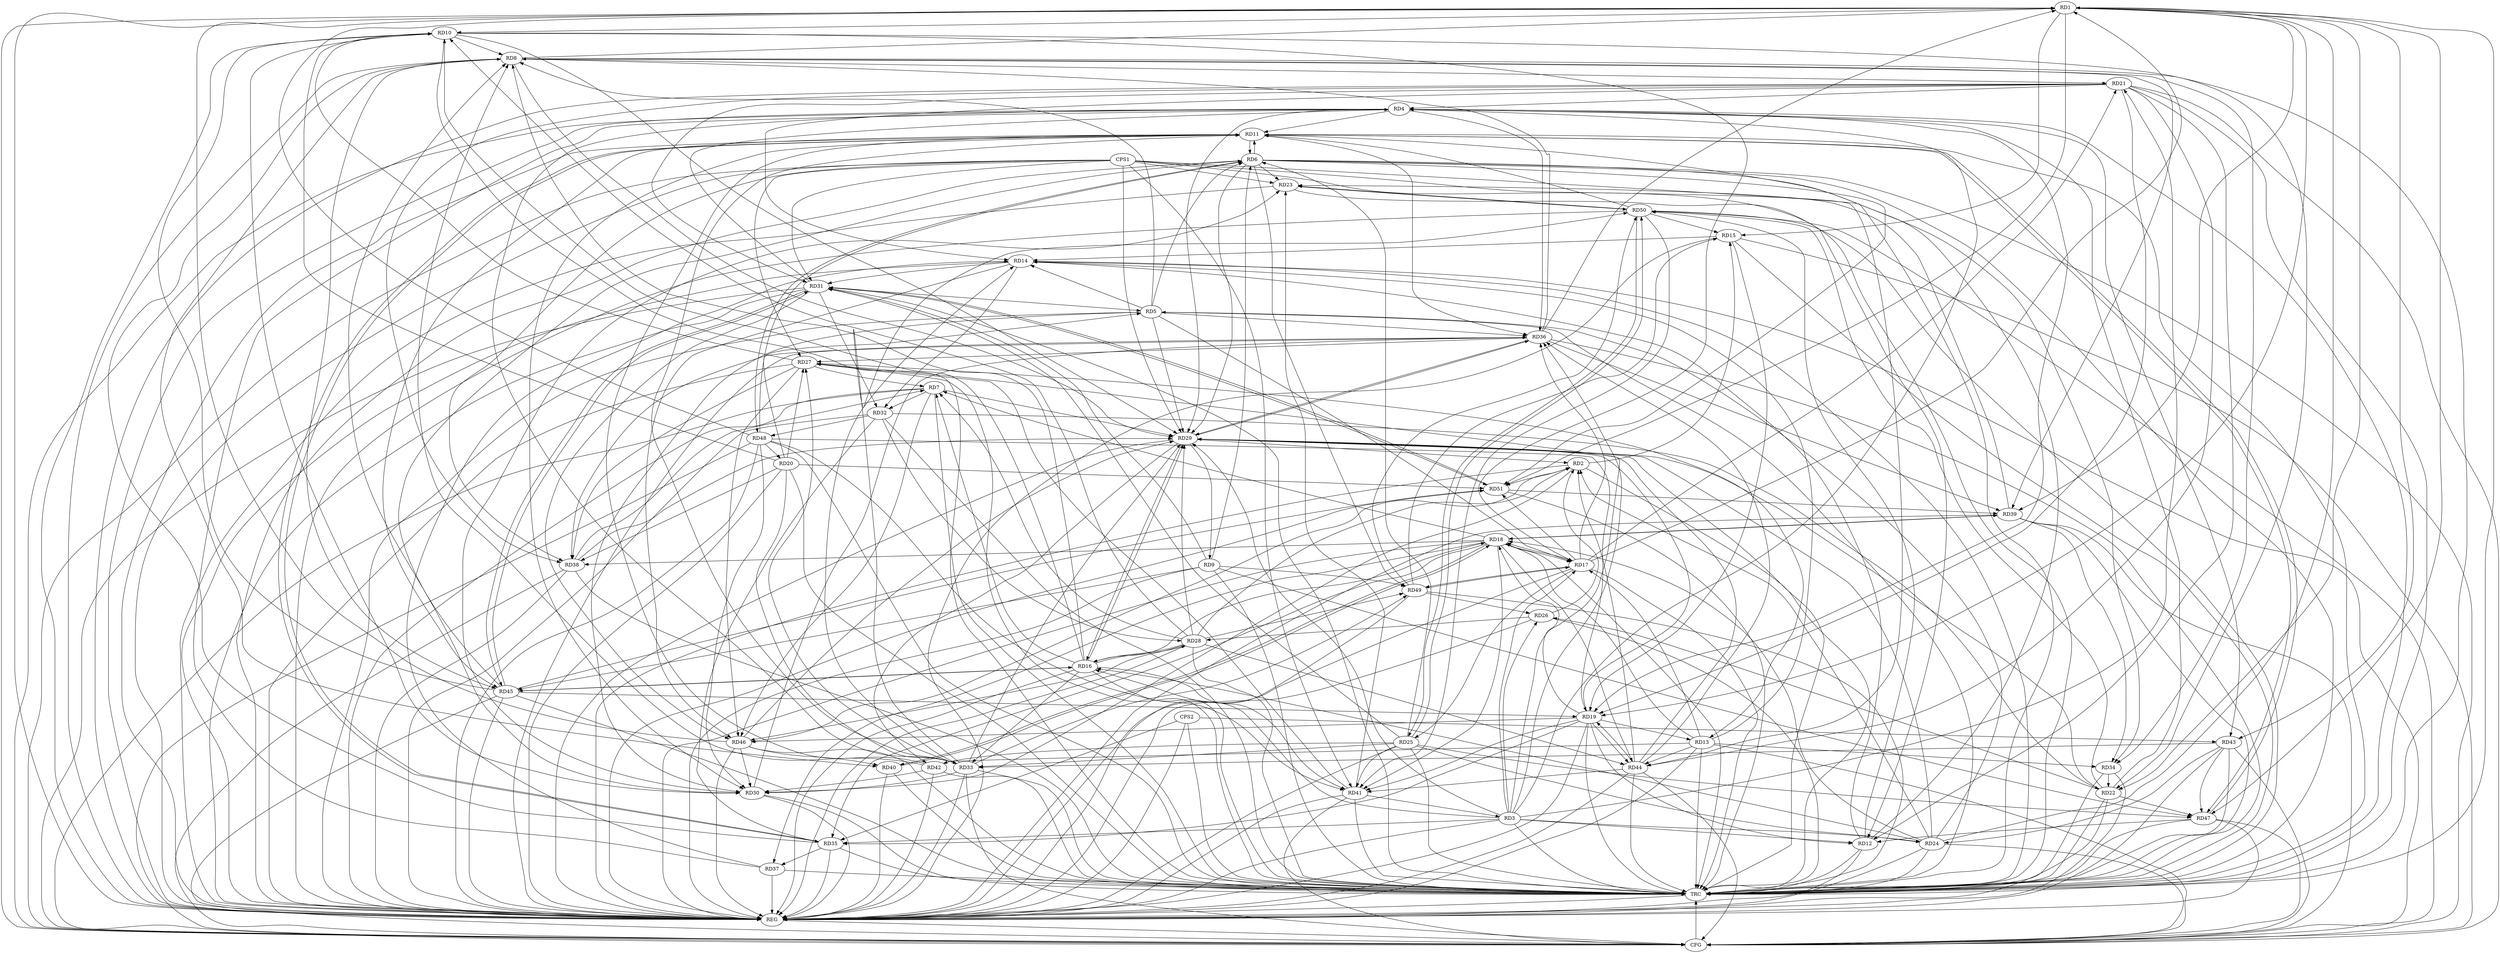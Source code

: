 strict digraph G {
  RD1 [ label="RD1" ];
  RD2 [ label="RD2" ];
  RD3 [ label="RD3" ];
  RD4 [ label="RD4" ];
  RD5 [ label="RD5" ];
  RD6 [ label="RD6" ];
  RD7 [ label="RD7" ];
  RD8 [ label="RD8" ];
  RD9 [ label="RD9" ];
  RD10 [ label="RD10" ];
  RD11 [ label="RD11" ];
  RD12 [ label="RD12" ];
  RD13 [ label="RD13" ];
  RD14 [ label="RD14" ];
  RD15 [ label="RD15" ];
  RD16 [ label="RD16" ];
  RD17 [ label="RD17" ];
  RD18 [ label="RD18" ];
  RD19 [ label="RD19" ];
  RD20 [ label="RD20" ];
  RD21 [ label="RD21" ];
  RD22 [ label="RD22" ];
  RD23 [ label="RD23" ];
  RD24 [ label="RD24" ];
  RD25 [ label="RD25" ];
  RD26 [ label="RD26" ];
  RD27 [ label="RD27" ];
  RD28 [ label="RD28" ];
  RD29 [ label="RD29" ];
  RD30 [ label="RD30" ];
  RD31 [ label="RD31" ];
  RD32 [ label="RD32" ];
  RD33 [ label="RD33" ];
  RD34 [ label="RD34" ];
  RD35 [ label="RD35" ];
  RD36 [ label="RD36" ];
  RD37 [ label="RD37" ];
  RD38 [ label="RD38" ];
  RD39 [ label="RD39" ];
  RD40 [ label="RD40" ];
  RD41 [ label="RD41" ];
  RD42 [ label="RD42" ];
  RD43 [ label="RD43" ];
  RD44 [ label="RD44" ];
  RD45 [ label="RD45" ];
  RD46 [ label="RD46" ];
  RD47 [ label="RD47" ];
  RD48 [ label="RD48" ];
  RD49 [ label="RD49" ];
  RD50 [ label="RD50" ];
  RD51 [ label="RD51" ];
  CPS1 [ label="CPS1" ];
  CPS2 [ label="CPS2" ];
  REG [ label="REG" ];
  CFG [ label="CFG" ];
  TRC [ label="TRC" ];
  RD8 -> RD1;
  RD1 -> RD10;
  RD1 -> RD15;
  RD17 -> RD1;
  RD1 -> RD19;
  RD1 -> RD22;
  RD24 -> RD1;
  RD36 -> RD1;
  RD1 -> RD39;
  RD1 -> RD43;
  RD46 -> RD1;
  RD1 -> RD47;
  RD48 -> RD1;
  RD1 -> RD51;
  RD2 -> RD15;
  RD24 -> RD2;
  RD26 -> RD2;
  RD28 -> RD2;
  RD29 -> RD2;
  RD2 -> RD30;
  RD44 -> RD2;
  RD46 -> RD2;
  RD2 -> RD51;
  RD3 -> RD4;
  RD3 -> RD12;
  RD3 -> RD16;
  RD3 -> RD17;
  RD3 -> RD21;
  RD3 -> RD24;
  RD3 -> RD26;
  RD3 -> RD27;
  RD3 -> RD35;
  RD3 -> RD36;
  RD41 -> RD3;
  RD4 -> RD11;
  RD4 -> RD19;
  RD21 -> RD4;
  RD22 -> RD4;
  RD4 -> RD29;
  RD31 -> RD4;
  RD4 -> RD33;
  RD4 -> RD36;
  RD37 -> RD4;
  RD4 -> RD43;
  RD5 -> RD6;
  RD5 -> RD8;
  RD5 -> RD14;
  RD5 -> RD17;
  RD20 -> RD5;
  RD24 -> RD5;
  RD5 -> RD29;
  RD5 -> RD30;
  RD31 -> RD5;
  RD5 -> RD36;
  RD9 -> RD6;
  RD6 -> RD11;
  RD11 -> RD6;
  RD6 -> RD23;
  RD25 -> RD6;
  RD6 -> RD29;
  RD6 -> RD34;
  RD45 -> RD6;
  RD6 -> RD48;
  RD48 -> RD6;
  RD6 -> RD49;
  RD6 -> RD51;
  RD16 -> RD7;
  RD18 -> RD7;
  RD27 -> RD7;
  RD28 -> RD7;
  RD7 -> RD29;
  RD7 -> RD32;
  RD38 -> RD7;
  RD7 -> RD46;
  RD10 -> RD8;
  RD16 -> RD8;
  RD8 -> RD21;
  RD30 -> RD8;
  RD8 -> RD34;
  RD35 -> RD8;
  RD36 -> RD8;
  RD8 -> RD39;
  RD8 -> RD40;
  RD42 -> RD8;
  RD8 -> RD45;
  RD29 -> RD9;
  RD9 -> RD31;
  RD9 -> RD45;
  RD9 -> RD47;
  RD9 -> RD49;
  RD16 -> RD10;
  RD10 -> RD17;
  RD20 -> RD10;
  RD10 -> RD22;
  RD27 -> RD10;
  RD28 -> RD10;
  RD10 -> RD29;
  RD10 -> RD30;
  RD45 -> RD10;
  RD12 -> RD11;
  RD11 -> RD30;
  RD33 -> RD11;
  RD11 -> RD35;
  RD35 -> RD11;
  RD11 -> RD36;
  RD42 -> RD11;
  RD11 -> RD45;
  RD11 -> RD47;
  RD47 -> RD11;
  RD50 -> RD11;
  RD12 -> RD14;
  RD19 -> RD12;
  RD21 -> RD12;
  RD47 -> RD12;
  RD12 -> RD50;
  RD13 -> RD14;
  RD13 -> RD17;
  RD13 -> RD18;
  RD19 -> RD13;
  RD27 -> RD13;
  RD13 -> RD34;
  RD13 -> RD42;
  RD13 -> RD44;
  RD15 -> RD14;
  RD21 -> RD14;
  RD14 -> RD31;
  RD14 -> RD32;
  RD33 -> RD14;
  RD37 -> RD14;
  RD14 -> RD46;
  RD15 -> RD19;
  RD49 -> RD15;
  RD50 -> RD15;
  RD16 -> RD18;
  RD24 -> RD16;
  RD16 -> RD28;
  RD28 -> RD16;
  RD16 -> RD29;
  RD29 -> RD16;
  RD16 -> RD33;
  RD16 -> RD41;
  RD16 -> RD45;
  RD45 -> RD16;
  RD17 -> RD18;
  RD18 -> RD17;
  RD17 -> RD21;
  RD17 -> RD25;
  RD17 -> RD36;
  RD17 -> RD49;
  RD49 -> RD17;
  RD17 -> RD51;
  RD19 -> RD18;
  RD24 -> RD18;
  RD18 -> RD35;
  RD18 -> RD37;
  RD18 -> RD38;
  RD18 -> RD39;
  RD39 -> RD18;
  RD18 -> RD40;
  RD40 -> RD18;
  RD18 -> RD41;
  RD18 -> RD44;
  RD21 -> RD19;
  RD19 -> RD29;
  RD19 -> RD35;
  RD19 -> RD41;
  RD19 -> RD44;
  RD44 -> RD19;
  RD45 -> RD19;
  RD19 -> RD46;
  RD48 -> RD19;
  RD20 -> RD27;
  RD20 -> RD33;
  RD20 -> RD38;
  RD48 -> RD20;
  RD20 -> RD51;
  RD21 -> RD31;
  RD21 -> RD38;
  RD21 -> RD44;
  RD22 -> RD26;
  RD22 -> RD29;
  RD32 -> RD22;
  RD34 -> RD22;
  RD22 -> RD47;
  RD22 -> RD50;
  RD30 -> RD23;
  RD39 -> RD23;
  RD41 -> RD23;
  RD23 -> RD50;
  RD50 -> RD23;
  RD25 -> RD24;
  RD43 -> RD24;
  RD25 -> RD31;
  RD25 -> RD33;
  RD25 -> RD41;
  RD25 -> RD42;
  RD25 -> RD47;
  RD25 -> RD50;
  RD50 -> RD25;
  RD26 -> RD28;
  RD49 -> RD26;
  RD33 -> RD27;
  RD36 -> RD27;
  RD27 -> RD38;
  RD41 -> RD27;
  RD27 -> RD46;
  RD32 -> RD28;
  RD28 -> RD44;
  RD28 -> RD46;
  RD28 -> RD49;
  RD33 -> RD29;
  RD29 -> RD36;
  RD29 -> RD42;
  RD46 -> RD29;
  RD33 -> RD30;
  RD30 -> RD36;
  RD42 -> RD30;
  RD46 -> RD30;
  RD48 -> RD30;
  RD31 -> RD32;
  RD31 -> RD45;
  RD45 -> RD31;
  RD31 -> RD46;
  RD31 -> RD51;
  RD51 -> RD31;
  RD32 -> RD35;
  RD32 -> RD48;
  RD43 -> RD33;
  RD33 -> RD49;
  RD33 -> RD50;
  RD39 -> RD34;
  RD35 -> RD37;
  RD36 -> RD38;
  RD36 -> RD39;
  RD44 -> RD36;
  RD51 -> RD39;
  RD46 -> RD40;
  RD44 -> RD41;
  RD48 -> RD41;
  RD50 -> RD41;
  RD43 -> RD47;
  RD45 -> RD51;
  RD49 -> RD50;
  CPS1 -> RD38;
  CPS1 -> RD41;
  CPS1 -> RD29;
  CPS1 -> RD44;
  CPS1 -> RD31;
  CPS1 -> RD12;
  CPS1 -> RD23;
  CPS1 -> RD27;
  CPS2 -> RD43;
  CPS2 -> RD35;
  RD1 -> REG;
  RD2 -> REG;
  RD3 -> REG;
  RD4 -> REG;
  RD5 -> REG;
  RD6 -> REG;
  RD7 -> REG;
  RD8 -> REG;
  RD9 -> REG;
  RD10 -> REG;
  RD11 -> REG;
  RD12 -> REG;
  RD13 -> REG;
  RD14 -> REG;
  RD15 -> REG;
  RD16 -> REG;
  RD17 -> REG;
  RD18 -> REG;
  RD19 -> REG;
  RD20 -> REG;
  RD21 -> REG;
  RD22 -> REG;
  RD23 -> REG;
  RD24 -> REG;
  RD25 -> REG;
  RD26 -> REG;
  RD27 -> REG;
  RD28 -> REG;
  RD29 -> REG;
  RD30 -> REG;
  RD31 -> REG;
  RD32 -> REG;
  RD33 -> REG;
  RD34 -> REG;
  RD35 -> REG;
  RD36 -> REG;
  RD37 -> REG;
  RD38 -> REG;
  RD39 -> REG;
  RD40 -> REG;
  RD41 -> REG;
  RD42 -> REG;
  RD43 -> REG;
  RD44 -> REG;
  RD45 -> REG;
  RD46 -> REG;
  RD47 -> REG;
  RD48 -> REG;
  RD49 -> REG;
  RD50 -> REG;
  RD51 -> REG;
  CPS1 -> REG;
  CPS2 -> REG;
  RD21 -> CFG;
  RD43 -> CFG;
  RD44 -> CFG;
  RD1 -> CFG;
  RD14 -> CFG;
  RD47 -> CFG;
  RD13 -> CFG;
  RD15 -> CFG;
  RD6 -> CFG;
  RD24 -> CFG;
  RD39 -> CFG;
  RD48 -> CFG;
  CPS1 -> CFG;
  RD7 -> CFG;
  RD50 -> CFG;
  RD41 -> CFG;
  RD45 -> CFG;
  RD38 -> CFG;
  RD31 -> CFG;
  RD33 -> CFG;
  RD4 -> CFG;
  REG -> CFG;
  RD1 -> TRC;
  RD2 -> TRC;
  RD3 -> TRC;
  RD4 -> TRC;
  RD5 -> TRC;
  RD6 -> TRC;
  RD7 -> TRC;
  RD8 -> TRC;
  RD9 -> TRC;
  RD10 -> TRC;
  RD11 -> TRC;
  RD12 -> TRC;
  RD13 -> TRC;
  RD14 -> TRC;
  RD15 -> TRC;
  RD16 -> TRC;
  RD17 -> TRC;
  RD18 -> TRC;
  RD19 -> TRC;
  RD20 -> TRC;
  RD21 -> TRC;
  RD22 -> TRC;
  RD23 -> TRC;
  RD24 -> TRC;
  RD25 -> TRC;
  RD26 -> TRC;
  RD27 -> TRC;
  RD28 -> TRC;
  RD29 -> TRC;
  RD30 -> TRC;
  RD31 -> TRC;
  RD32 -> TRC;
  RD33 -> TRC;
  RD34 -> TRC;
  RD35 -> TRC;
  RD36 -> TRC;
  RD37 -> TRC;
  RD38 -> TRC;
  RD39 -> TRC;
  RD40 -> TRC;
  RD41 -> TRC;
  RD42 -> TRC;
  RD43 -> TRC;
  RD44 -> TRC;
  RD45 -> TRC;
  RD46 -> TRC;
  RD47 -> TRC;
  RD48 -> TRC;
  RD49 -> TRC;
  RD50 -> TRC;
  RD51 -> TRC;
  CPS1 -> TRC;
  CPS2 -> TRC;
  CFG -> TRC;
  TRC -> REG;
  RD28 -> RD29;
  RD8 -> RD29;
  RD24 -> RD29;
  RD3 -> RD29;
  RD38 -> RD29;
  RD44 -> RD29;
  RD36 -> RD29;
}
